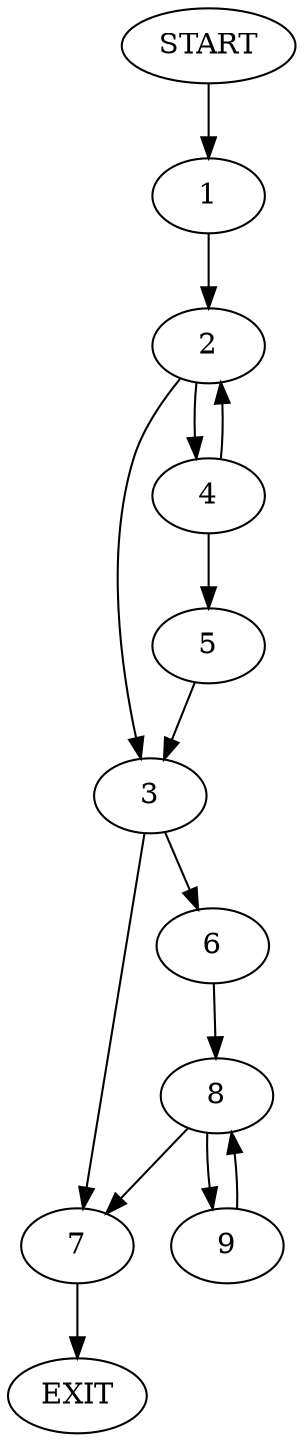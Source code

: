 digraph {
0 [label="START"]
10 [label="EXIT"]
0 -> 1
1 -> 2
2 -> 3
2 -> 4
4 -> 2
4 -> 5
3 -> 6
3 -> 7
5 -> 3
7 -> 10
6 -> 8
8 -> 7
8 -> 9
9 -> 8
}
